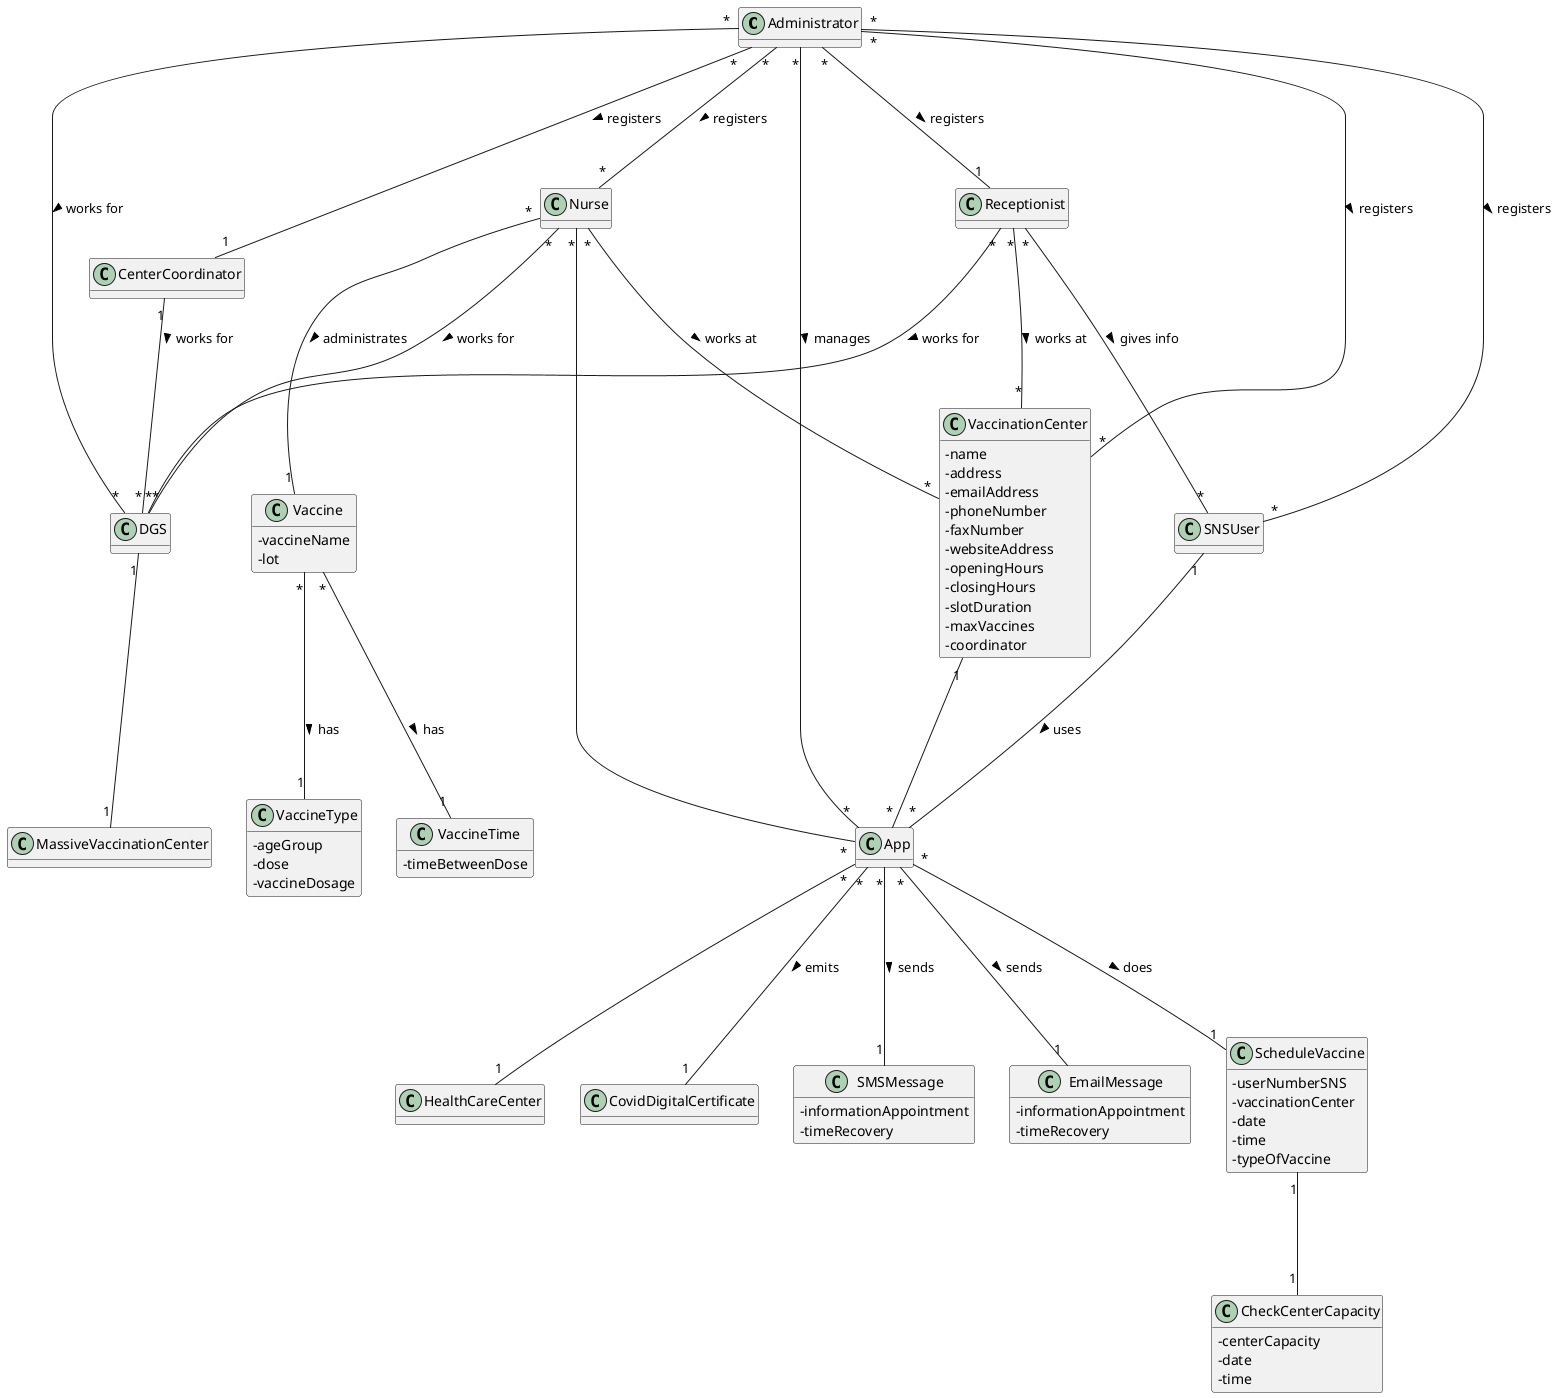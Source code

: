 @startuml
skinparam classAttributeIconSize 0
hide methods

class Administrator{
}

class Nurse{
}

class SNSUser{
}

class Receptionist{
}

class CenterCoordinator{
}

class HealthCareCenter {
}

class DGS {
}

class MassiveVaccinationCenter {
}

class CovidDigitalCertificate {
}

class App{
}

class SMSMessage {
- informationAppointment
- timeRecovery
}

class EmailMessage {
- informationAppointment
- timeRecovery
}

class Vaccine {
- vaccineName
- lot
}

class VaccineType {
- ageGroup
- dose
- vaccineDosage
}

class VaccineTime {
- timeBetweenDose
}

class CheckCenterCapacity {
- centerCapacity
- date
- time
}

class ScheduleVaccine {
- userNumberSNS
- vaccinationCenter
- date
- time
- typeOfVaccine
}

class VaccinationCenter {
  - name
  - address
  - emailAddress
  - phoneNumber
  - faxNumber
  - websiteAddress
  - openingHours
  - closingHours
  - slotDuration
  - maxVaccines
  - coordinator
}

Administrator "*"---"*" Nurse : registers >
Administrator "*"---"1" CenterCoordinator : registers >
Administrator "*"---"1" Receptionist : registers >
Administrator "*"---"*" SNSUser : registers >
Administrator "*"---"*" VaccinationCenter : registers >
Administrator "*"---"*" App : manages >
Administrator "*"---"*" DGS : works for >
SNSUser "1"---"*" App : uses >
VaccinationCenter "1"---"*" App
Nurse "*"---"*" App
Nurse "*"---"*" DGS : works for >
Nurse "*"---"1" Vaccine : administrates >
Nurse "*"---"*" VaccinationCenter : works at >
Receptionist "*"---"*" SNSUser : gives info >
Receptionist "*"---"*" VaccinationCenter : works at >
Receptionist "*"---"*" DGS : works for >
CenterCoordinator "1"--"*" DGS : works for >
DGS "1"---"1" MassiveVaccinationCenter
Vaccine "*"---"1" VaccineType : has >
Vaccine "*"---"1" VaccineTime : has >
App "*"---"1" ScheduleVaccine : does >
App "*"---"1" SMSMessage : sends >
App "*"---"1" HealthCareCenter
App "*"---"1" CovidDigitalCertificate : emits >
App "*"---"1" EmailMessage : sends >
ScheduleVaccine "1"---"1" CheckCenterCapacity



@endum